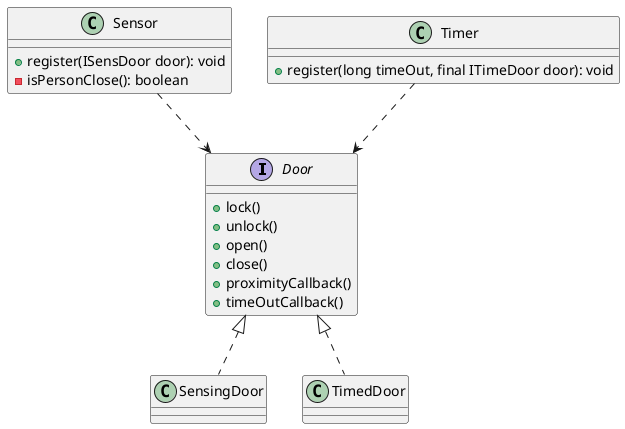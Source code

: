 @startuml

interface Door {
    +lock()
    +unlock()
    +open()
    +close()
    +proximityCallback()
    +timeOutCallback()
}

class SensingDoor implements Door {
 
}
class TimedDoor implements Door  {

}

class Sensor {
    + register(ISensDoor door): void
    - isPersonClose(): boolean

}

class Timer {
    + register(long timeOut, final ITimeDoor door): void
}

Sensor ..> Door
Timer ..> Door


@enduml